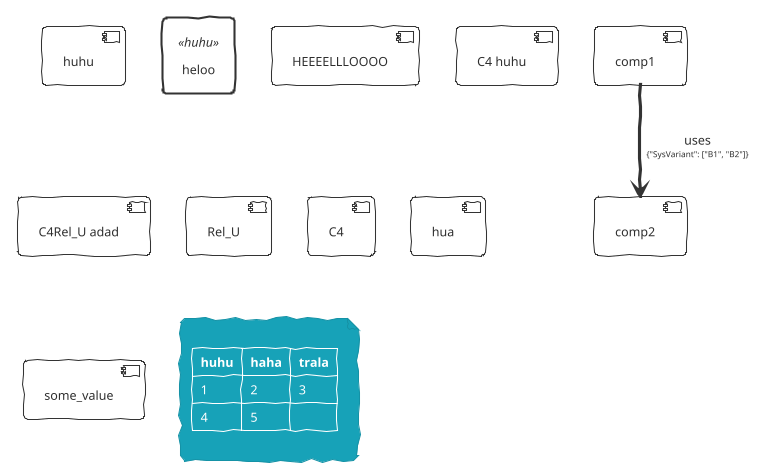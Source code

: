 @startuml

!$BGCOLOR=Light
!theme sketchy-outline
[comp1] --> [comp2] : uses\n<size: 8>{"SysVariant": ["B1", "B2"]}

!$ary={"txt": ["huhu"]}

[$ary.txt[0]]

rectangle "heloo" <<huhu>> as helo
!$strcomp = "[HEEEELLLOOOO]"
$strcomp
!$str1="C4Rel"
!$str2="C4Rel_U"
[%substr($str2, 0, 2) huhu]
[$str2 adad]
!$strres = %substr($str2, 2, %strlen($str2)-2)
!$strtyp = %substr($str1, 0, 2)
[$strres]
[$strtyp]
'!$ary.txt[0] ?= "ha"
!$aru = "hua"
[$aru]
%set_variable_value("$my_variable" + %string(1), "some_value")
[$my_variable1]

note as huhua

|= huhu |= haha |= trala |
| 1 | 2 | 3|
| 4 | 5 |  |

end note
@enduml
